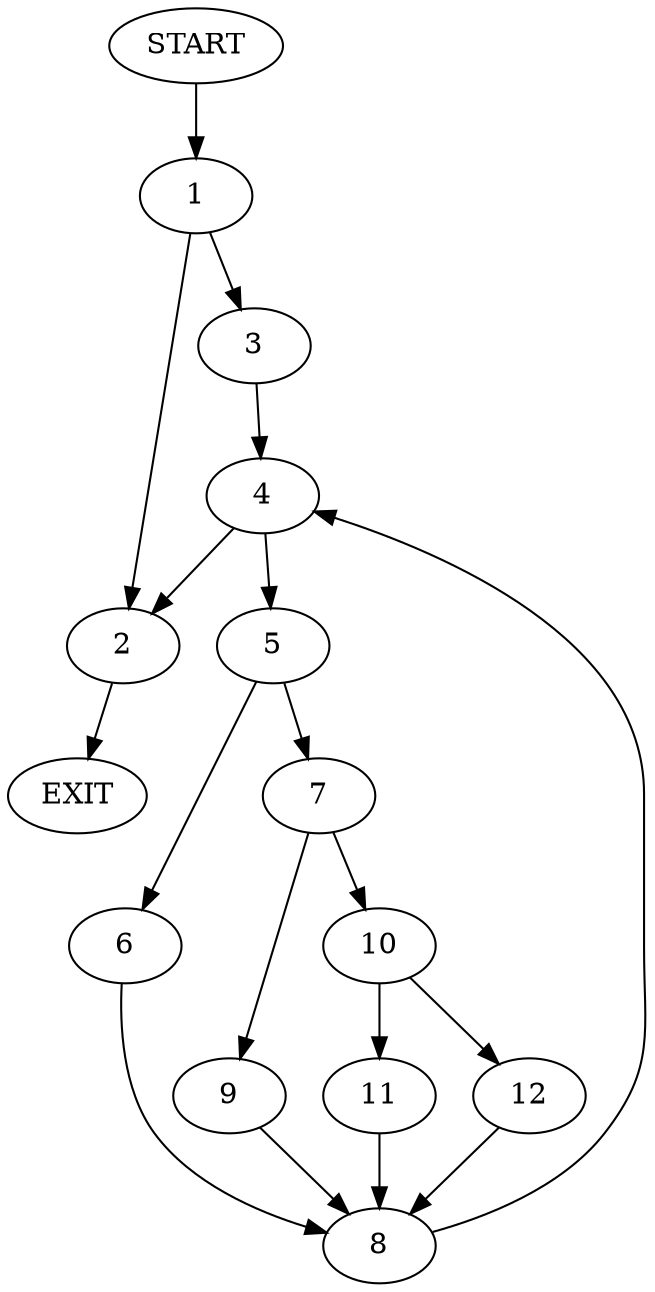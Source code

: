 digraph {
0 [label="START"]
13 [label="EXIT"]
0 -> 1
1 -> 2
1 -> 3
2 -> 13
3 -> 4
4 -> 2
4 -> 5
5 -> 6
5 -> 7
6 -> 8
7 -> 9
7 -> 10
8 -> 4
10 -> 11
10 -> 12
9 -> 8
11 -> 8
12 -> 8
}
